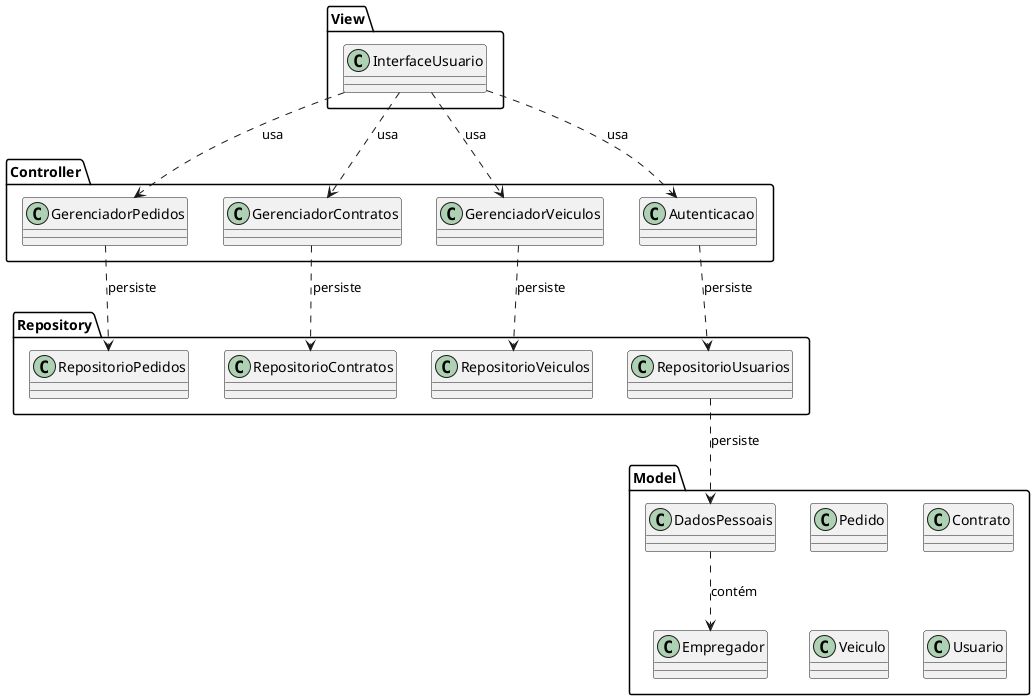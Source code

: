 @startuml

package "Model" {
    class Pedido
    class Contrato
    class Veiculo
    class Usuario
    class DadosPessoais
    class Empregador
}

package "View" {
    class InterfaceUsuario
}

package "Controller" {
    class GerenciadorPedidos
    class GerenciadorContratos
    class GerenciadorVeiculos
    class Autenticacao
}

package "Repository" {
    class RepositorioPedidos
    class RepositorioContratos
    class RepositorioVeiculos
    class RepositorioUsuarios
}

InterfaceUsuario ..> GerenciadorPedidos : usa
InterfaceUsuario ..> GerenciadorContratos : usa
InterfaceUsuario ..> GerenciadorVeiculos : usa
InterfaceUsuario ..> Autenticacao : usa

GerenciadorPedidos ..> RepositorioPedidos : persiste
GerenciadorContratos ..> RepositorioContratos : persiste
GerenciadorVeiculos ..> RepositorioVeiculos : persiste
Autenticacao ..> RepositorioUsuarios : persiste

RepositorioUsuarios ..> DadosPessoais : persiste
DadosPessoais ..> Empregador : contém

@enduml
